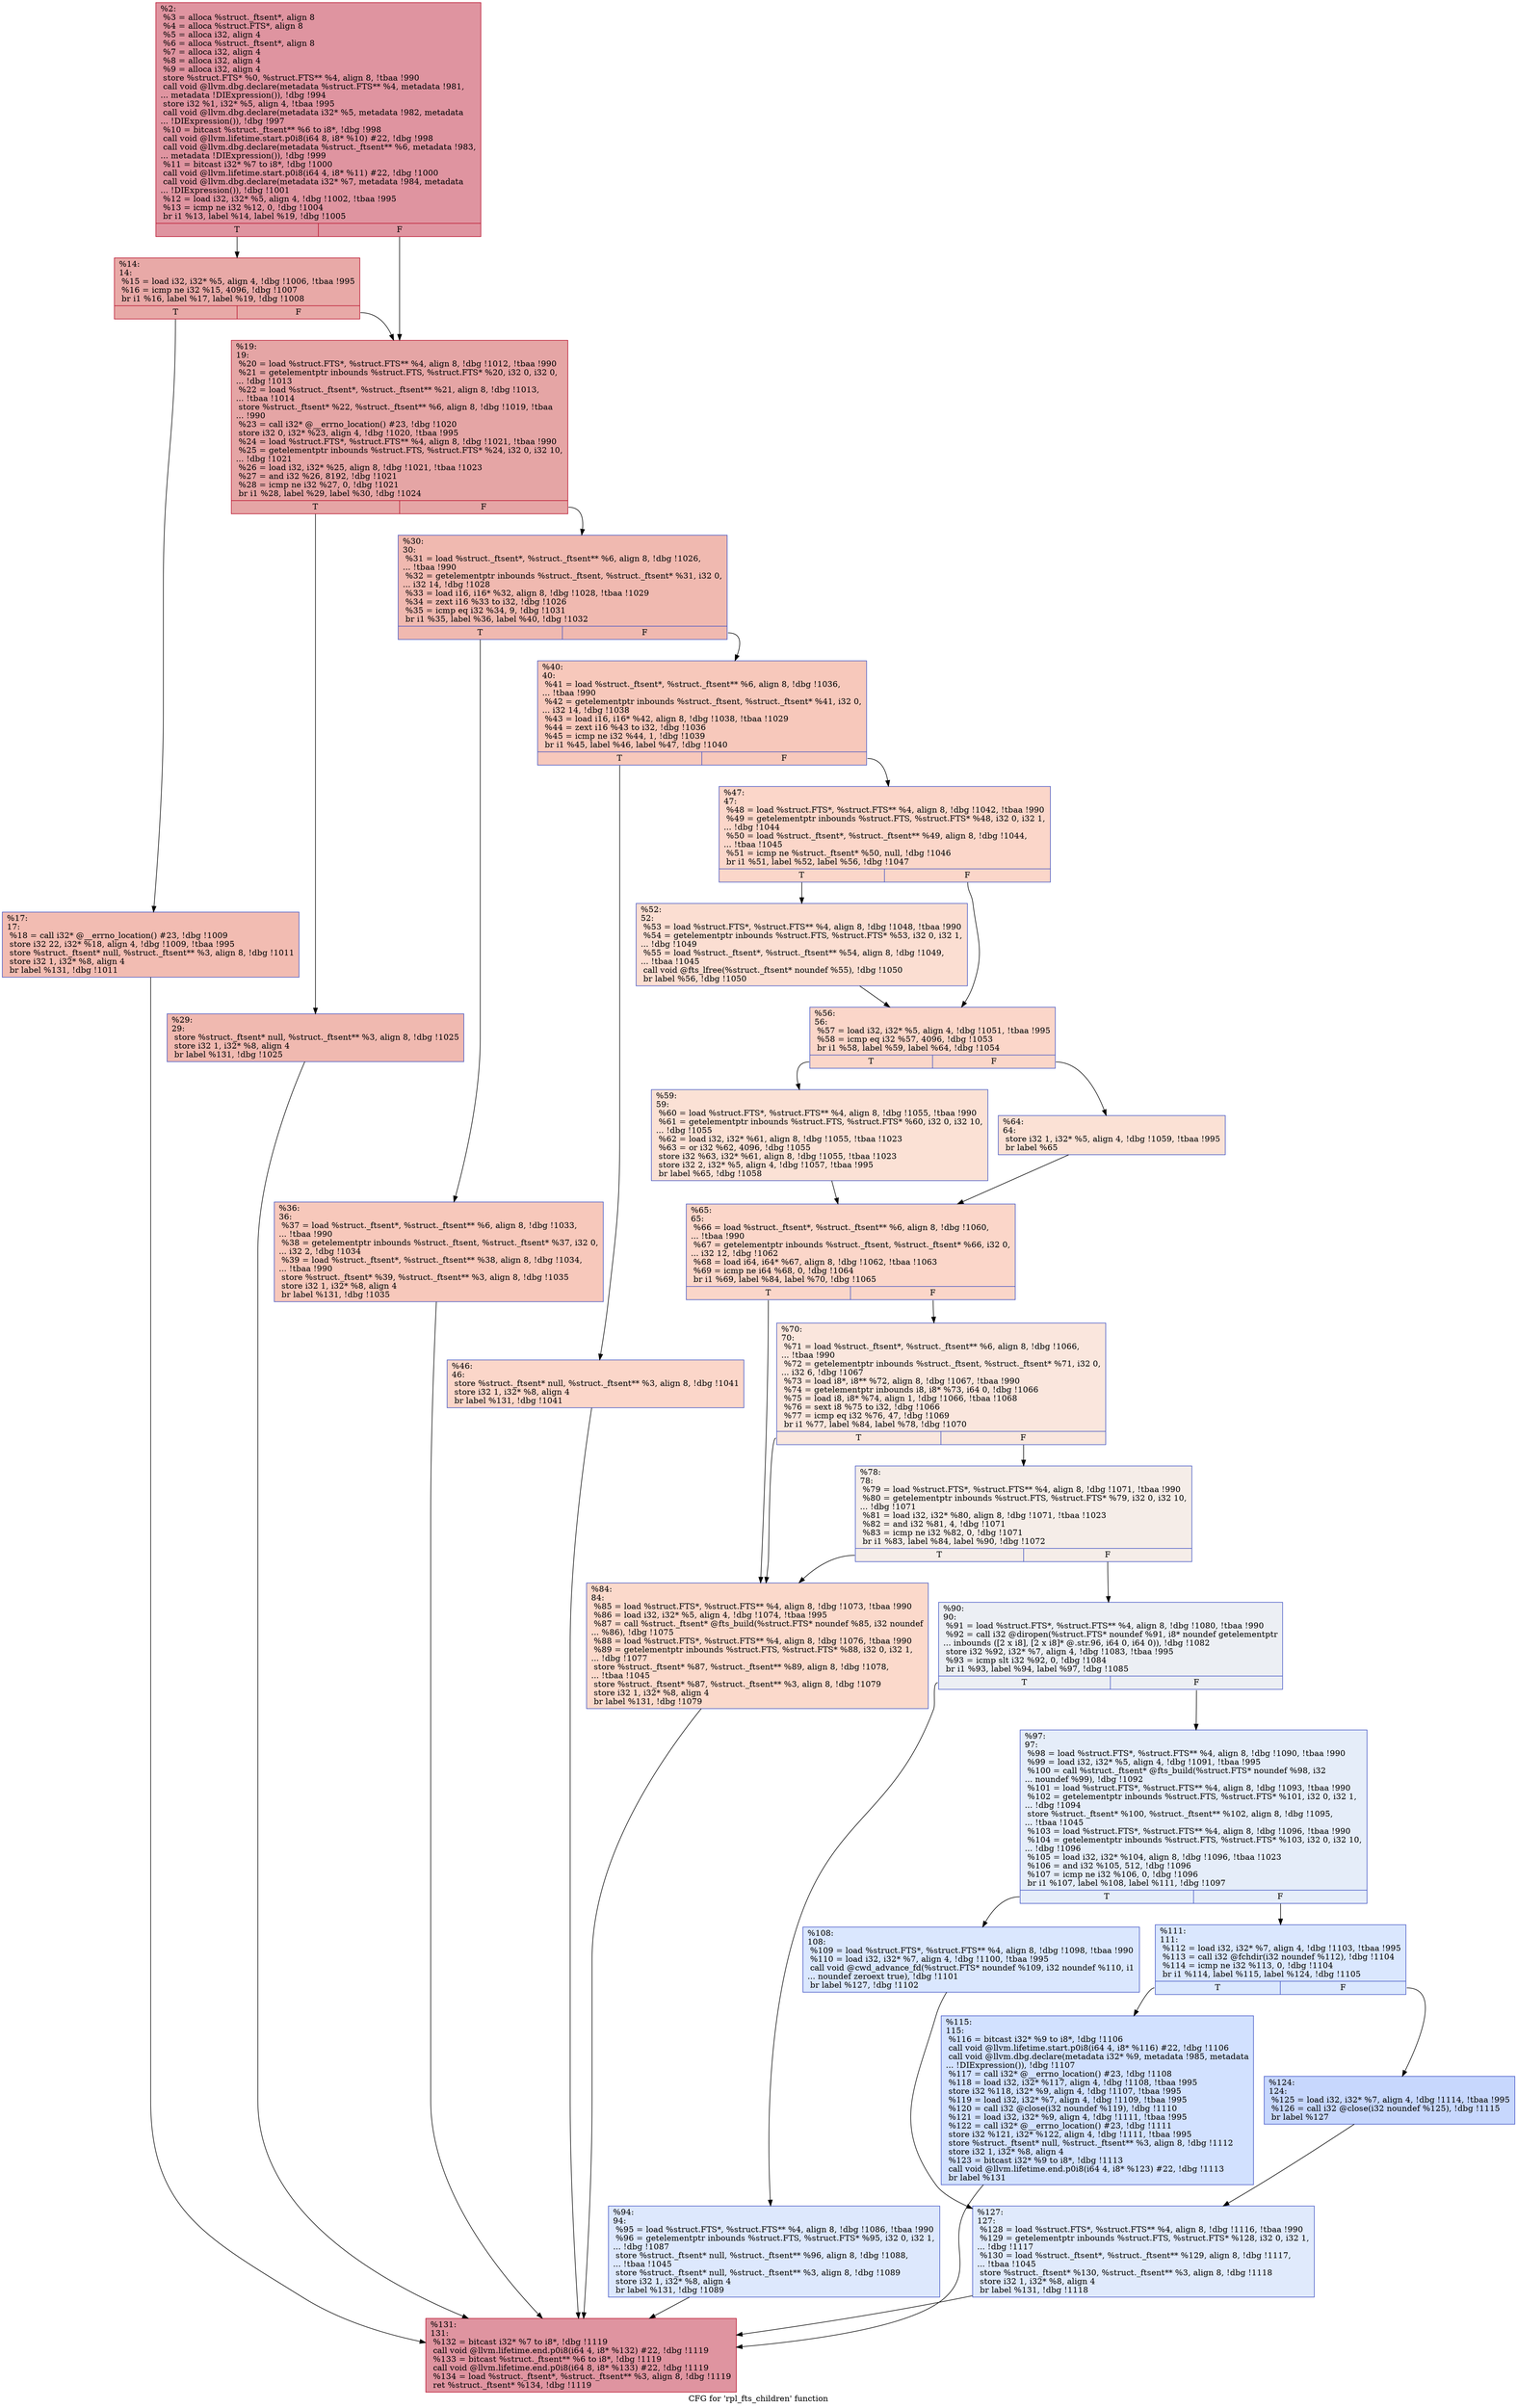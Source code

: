 digraph "CFG for 'rpl_fts_children' function" {
	label="CFG for 'rpl_fts_children' function";

	Node0x2479be0 [shape=record,color="#b70d28ff", style=filled, fillcolor="#b70d2870",label="{%2:\l  %3 = alloca %struct._ftsent*, align 8\l  %4 = alloca %struct.FTS*, align 8\l  %5 = alloca i32, align 4\l  %6 = alloca %struct._ftsent*, align 8\l  %7 = alloca i32, align 4\l  %8 = alloca i32, align 4\l  %9 = alloca i32, align 4\l  store %struct.FTS* %0, %struct.FTS** %4, align 8, !tbaa !990\l  call void @llvm.dbg.declare(metadata %struct.FTS** %4, metadata !981,\l... metadata !DIExpression()), !dbg !994\l  store i32 %1, i32* %5, align 4, !tbaa !995\l  call void @llvm.dbg.declare(metadata i32* %5, metadata !982, metadata\l... !DIExpression()), !dbg !997\l  %10 = bitcast %struct._ftsent** %6 to i8*, !dbg !998\l  call void @llvm.lifetime.start.p0i8(i64 8, i8* %10) #22, !dbg !998\l  call void @llvm.dbg.declare(metadata %struct._ftsent** %6, metadata !983,\l... metadata !DIExpression()), !dbg !999\l  %11 = bitcast i32* %7 to i8*, !dbg !1000\l  call void @llvm.lifetime.start.p0i8(i64 4, i8* %11) #22, !dbg !1000\l  call void @llvm.dbg.declare(metadata i32* %7, metadata !984, metadata\l... !DIExpression()), !dbg !1001\l  %12 = load i32, i32* %5, align 4, !dbg !1002, !tbaa !995\l  %13 = icmp ne i32 %12, 0, !dbg !1004\l  br i1 %13, label %14, label %19, !dbg !1005\l|{<s0>T|<s1>F}}"];
	Node0x2479be0:s0 -> Node0x247b9c0;
	Node0x2479be0:s1 -> Node0x247db00;
	Node0x247b9c0 [shape=record,color="#b70d28ff", style=filled, fillcolor="#ca3b3770",label="{%14:\l14:                                               \l  %15 = load i32, i32* %5, align 4, !dbg !1006, !tbaa !995\l  %16 = icmp ne i32 %15, 4096, !dbg !1007\l  br i1 %16, label %17, label %19, !dbg !1008\l|{<s0>T|<s1>F}}"];
	Node0x247b9c0:s0 -> Node0x247dab0;
	Node0x247b9c0:s1 -> Node0x247db00;
	Node0x247dab0 [shape=record,color="#3d50c3ff", style=filled, fillcolor="#e1675170",label="{%17:\l17:                                               \l  %18 = call i32* @__errno_location() #23, !dbg !1009\l  store i32 22, i32* %18, align 4, !dbg !1009, !tbaa !995\l  store %struct._ftsent* null, %struct._ftsent** %3, align 8, !dbg !1011\l  store i32 1, i32* %8, align 4\l  br label %131, !dbg !1011\l}"];
	Node0x247dab0 -> Node0x247e230;
	Node0x247db00 [shape=record,color="#b70d28ff", style=filled, fillcolor="#c5333470",label="{%19:\l19:                                               \l  %20 = load %struct.FTS*, %struct.FTS** %4, align 8, !dbg !1012, !tbaa !990\l  %21 = getelementptr inbounds %struct.FTS, %struct.FTS* %20, i32 0, i32 0,\l... !dbg !1013\l  %22 = load %struct._ftsent*, %struct._ftsent** %21, align 8, !dbg !1013,\l... !tbaa !1014\l  store %struct._ftsent* %22, %struct._ftsent** %6, align 8, !dbg !1019, !tbaa\l... !990\l  %23 = call i32* @__errno_location() #23, !dbg !1020\l  store i32 0, i32* %23, align 4, !dbg !1020, !tbaa !995\l  %24 = load %struct.FTS*, %struct.FTS** %4, align 8, !dbg !1021, !tbaa !990\l  %25 = getelementptr inbounds %struct.FTS, %struct.FTS* %24, i32 0, i32 10,\l... !dbg !1021\l  %26 = load i32, i32* %25, align 8, !dbg !1021, !tbaa !1023\l  %27 = and i32 %26, 8192, !dbg !1021\l  %28 = icmp ne i32 %27, 0, !dbg !1021\l  br i1 %28, label %29, label %30, !dbg !1024\l|{<s0>T|<s1>F}}"];
	Node0x247db00:s0 -> Node0x247db50;
	Node0x247db00:s1 -> Node0x247dba0;
	Node0x247db50 [shape=record,color="#3d50c3ff", style=filled, fillcolor="#de614d70",label="{%29:\l29:                                               \l  store %struct._ftsent* null, %struct._ftsent** %3, align 8, !dbg !1025\l  store i32 1, i32* %8, align 4\l  br label %131, !dbg !1025\l}"];
	Node0x247db50 -> Node0x247e230;
	Node0x247dba0 [shape=record,color="#3d50c3ff", style=filled, fillcolor="#de614d70",label="{%30:\l30:                                               \l  %31 = load %struct._ftsent*, %struct._ftsent** %6, align 8, !dbg !1026,\l... !tbaa !990\l  %32 = getelementptr inbounds %struct._ftsent, %struct._ftsent* %31, i32 0,\l... i32 14, !dbg !1028\l  %33 = load i16, i16* %32, align 8, !dbg !1028, !tbaa !1029\l  %34 = zext i16 %33 to i32, !dbg !1026\l  %35 = icmp eq i32 %34, 9, !dbg !1031\l  br i1 %35, label %36, label %40, !dbg !1032\l|{<s0>T|<s1>F}}"];
	Node0x247dba0:s0 -> Node0x247dbf0;
	Node0x247dba0:s1 -> Node0x247dc40;
	Node0x247dbf0 [shape=record,color="#3d50c3ff", style=filled, fillcolor="#ed836670",label="{%36:\l36:                                               \l  %37 = load %struct._ftsent*, %struct._ftsent** %6, align 8, !dbg !1033,\l... !tbaa !990\l  %38 = getelementptr inbounds %struct._ftsent, %struct._ftsent* %37, i32 0,\l... i32 2, !dbg !1034\l  %39 = load %struct._ftsent*, %struct._ftsent** %38, align 8, !dbg !1034,\l... !tbaa !990\l  store %struct._ftsent* %39, %struct._ftsent** %3, align 8, !dbg !1035\l  store i32 1, i32* %8, align 4\l  br label %131, !dbg !1035\l}"];
	Node0x247dbf0 -> Node0x247e230;
	Node0x247dc40 [shape=record,color="#3d50c3ff", style=filled, fillcolor="#ed836670",label="{%40:\l40:                                               \l  %41 = load %struct._ftsent*, %struct._ftsent** %6, align 8, !dbg !1036,\l... !tbaa !990\l  %42 = getelementptr inbounds %struct._ftsent, %struct._ftsent* %41, i32 0,\l... i32 14, !dbg !1038\l  %43 = load i16, i16* %42, align 8, !dbg !1038, !tbaa !1029\l  %44 = zext i16 %43 to i32, !dbg !1036\l  %45 = icmp ne i32 %44, 1, !dbg !1039\l  br i1 %45, label %46, label %47, !dbg !1040\l|{<s0>T|<s1>F}}"];
	Node0x247dc40:s0 -> Node0x247dc90;
	Node0x247dc40:s1 -> Node0x247dce0;
	Node0x247dc90 [shape=record,color="#3d50c3ff", style=filled, fillcolor="#f6a38570",label="{%46:\l46:                                               \l  store %struct._ftsent* null, %struct._ftsent** %3, align 8, !dbg !1041\l  store i32 1, i32* %8, align 4\l  br label %131, !dbg !1041\l}"];
	Node0x247dc90 -> Node0x247e230;
	Node0x247dce0 [shape=record,color="#3d50c3ff", style=filled, fillcolor="#f6a38570",label="{%47:\l47:                                               \l  %48 = load %struct.FTS*, %struct.FTS** %4, align 8, !dbg !1042, !tbaa !990\l  %49 = getelementptr inbounds %struct.FTS, %struct.FTS* %48, i32 0, i32 1,\l... !dbg !1044\l  %50 = load %struct._ftsent*, %struct._ftsent** %49, align 8, !dbg !1044,\l... !tbaa !1045\l  %51 = icmp ne %struct._ftsent* %50, null, !dbg !1046\l  br i1 %51, label %52, label %56, !dbg !1047\l|{<s0>T|<s1>F}}"];
	Node0x247dce0:s0 -> Node0x247dd30;
	Node0x247dce0:s1 -> Node0x247dd80;
	Node0x247dd30 [shape=record,color="#3d50c3ff", style=filled, fillcolor="#f7b59970",label="{%52:\l52:                                               \l  %53 = load %struct.FTS*, %struct.FTS** %4, align 8, !dbg !1048, !tbaa !990\l  %54 = getelementptr inbounds %struct.FTS, %struct.FTS* %53, i32 0, i32 1,\l... !dbg !1049\l  %55 = load %struct._ftsent*, %struct._ftsent** %54, align 8, !dbg !1049,\l... !tbaa !1045\l  call void @fts_lfree(%struct._ftsent* noundef %55), !dbg !1050\l  br label %56, !dbg !1050\l}"];
	Node0x247dd30 -> Node0x247dd80;
	Node0x247dd80 [shape=record,color="#3d50c3ff", style=filled, fillcolor="#f6a38570",label="{%56:\l56:                                               \l  %57 = load i32, i32* %5, align 4, !dbg !1051, !tbaa !995\l  %58 = icmp eq i32 %57, 4096, !dbg !1053\l  br i1 %58, label %59, label %64, !dbg !1054\l|{<s0>T|<s1>F}}"];
	Node0x247dd80:s0 -> Node0x247ddd0;
	Node0x247dd80:s1 -> Node0x247de20;
	Node0x247ddd0 [shape=record,color="#3d50c3ff", style=filled, fillcolor="#f7bca170",label="{%59:\l59:                                               \l  %60 = load %struct.FTS*, %struct.FTS** %4, align 8, !dbg !1055, !tbaa !990\l  %61 = getelementptr inbounds %struct.FTS, %struct.FTS* %60, i32 0, i32 10,\l... !dbg !1055\l  %62 = load i32, i32* %61, align 8, !dbg !1055, !tbaa !1023\l  %63 = or i32 %62, 4096, !dbg !1055\l  store i32 %63, i32* %61, align 8, !dbg !1055, !tbaa !1023\l  store i32 2, i32* %5, align 4, !dbg !1057, !tbaa !995\l  br label %65, !dbg !1058\l}"];
	Node0x247ddd0 -> Node0x247de70;
	Node0x247de20 [shape=record,color="#3d50c3ff", style=filled, fillcolor="#f7bca170",label="{%64:\l64:                                               \l  store i32 1, i32* %5, align 4, !dbg !1059, !tbaa !995\l  br label %65\l}"];
	Node0x247de20 -> Node0x247de70;
	Node0x247de70 [shape=record,color="#3d50c3ff", style=filled, fillcolor="#f6a38570",label="{%65:\l65:                                               \l  %66 = load %struct._ftsent*, %struct._ftsent** %6, align 8, !dbg !1060,\l... !tbaa !990\l  %67 = getelementptr inbounds %struct._ftsent, %struct._ftsent* %66, i32 0,\l... i32 12, !dbg !1062\l  %68 = load i64, i64* %67, align 8, !dbg !1062, !tbaa !1063\l  %69 = icmp ne i64 %68, 0, !dbg !1064\l  br i1 %69, label %84, label %70, !dbg !1065\l|{<s0>T|<s1>F}}"];
	Node0x247de70:s0 -> Node0x247df60;
	Node0x247de70:s1 -> Node0x247dec0;
	Node0x247dec0 [shape=record,color="#3d50c3ff", style=filled, fillcolor="#f3c7b170",label="{%70:\l70:                                               \l  %71 = load %struct._ftsent*, %struct._ftsent** %6, align 8, !dbg !1066,\l... !tbaa !990\l  %72 = getelementptr inbounds %struct._ftsent, %struct._ftsent* %71, i32 0,\l... i32 6, !dbg !1067\l  %73 = load i8*, i8** %72, align 8, !dbg !1067, !tbaa !990\l  %74 = getelementptr inbounds i8, i8* %73, i64 0, !dbg !1066\l  %75 = load i8, i8* %74, align 1, !dbg !1066, !tbaa !1068\l  %76 = sext i8 %75 to i32, !dbg !1066\l  %77 = icmp eq i32 %76, 47, !dbg !1069\l  br i1 %77, label %84, label %78, !dbg !1070\l|{<s0>T|<s1>F}}"];
	Node0x247dec0:s0 -> Node0x247df60;
	Node0x247dec0:s1 -> Node0x247df10;
	Node0x247df10 [shape=record,color="#3d50c3ff", style=filled, fillcolor="#e8d6cc70",label="{%78:\l78:                                               \l  %79 = load %struct.FTS*, %struct.FTS** %4, align 8, !dbg !1071, !tbaa !990\l  %80 = getelementptr inbounds %struct.FTS, %struct.FTS* %79, i32 0, i32 10,\l... !dbg !1071\l  %81 = load i32, i32* %80, align 8, !dbg !1071, !tbaa !1023\l  %82 = and i32 %81, 4, !dbg !1071\l  %83 = icmp ne i32 %82, 0, !dbg !1071\l  br i1 %83, label %84, label %90, !dbg !1072\l|{<s0>T|<s1>F}}"];
	Node0x247df10:s0 -> Node0x247df60;
	Node0x247df10:s1 -> Node0x247dfb0;
	Node0x247df60 [shape=record,color="#3d50c3ff", style=filled, fillcolor="#f7a88970",label="{%84:\l84:                                               \l  %85 = load %struct.FTS*, %struct.FTS** %4, align 8, !dbg !1073, !tbaa !990\l  %86 = load i32, i32* %5, align 4, !dbg !1074, !tbaa !995\l  %87 = call %struct._ftsent* @fts_build(%struct.FTS* noundef %85, i32 noundef\l... %86), !dbg !1075\l  %88 = load %struct.FTS*, %struct.FTS** %4, align 8, !dbg !1076, !tbaa !990\l  %89 = getelementptr inbounds %struct.FTS, %struct.FTS* %88, i32 0, i32 1,\l... !dbg !1077\l  store %struct._ftsent* %87, %struct._ftsent** %89, align 8, !dbg !1078,\l... !tbaa !1045\l  store %struct._ftsent* %87, %struct._ftsent** %3, align 8, !dbg !1079\l  store i32 1, i32* %8, align 4\l  br label %131, !dbg !1079\l}"];
	Node0x247df60 -> Node0x247e230;
	Node0x247dfb0 [shape=record,color="#3d50c3ff", style=filled, fillcolor="#d4dbe670",label="{%90:\l90:                                               \l  %91 = load %struct.FTS*, %struct.FTS** %4, align 8, !dbg !1080, !tbaa !990\l  %92 = call i32 @diropen(%struct.FTS* noundef %91, i8* noundef getelementptr\l... inbounds ([2 x i8], [2 x i8]* @.str.96, i64 0, i64 0)), !dbg !1082\l  store i32 %92, i32* %7, align 4, !dbg !1083, !tbaa !995\l  %93 = icmp slt i32 %92, 0, !dbg !1084\l  br i1 %93, label %94, label %97, !dbg !1085\l|{<s0>T|<s1>F}}"];
	Node0x247dfb0:s0 -> Node0x247e000;
	Node0x247dfb0:s1 -> Node0x247e050;
	Node0x247e000 [shape=record,color="#3d50c3ff", style=filled, fillcolor="#b2ccfb70",label="{%94:\l94:                                               \l  %95 = load %struct.FTS*, %struct.FTS** %4, align 8, !dbg !1086, !tbaa !990\l  %96 = getelementptr inbounds %struct.FTS, %struct.FTS* %95, i32 0, i32 1,\l... !dbg !1087\l  store %struct._ftsent* null, %struct._ftsent** %96, align 8, !dbg !1088,\l... !tbaa !1045\l  store %struct._ftsent* null, %struct._ftsent** %3, align 8, !dbg !1089\l  store i32 1, i32* %8, align 4\l  br label %131, !dbg !1089\l}"];
	Node0x247e000 -> Node0x247e230;
	Node0x247e050 [shape=record,color="#3d50c3ff", style=filled, fillcolor="#c5d6f270",label="{%97:\l97:                                               \l  %98 = load %struct.FTS*, %struct.FTS** %4, align 8, !dbg !1090, !tbaa !990\l  %99 = load i32, i32* %5, align 4, !dbg !1091, !tbaa !995\l  %100 = call %struct._ftsent* @fts_build(%struct.FTS* noundef %98, i32\l... noundef %99), !dbg !1092\l  %101 = load %struct.FTS*, %struct.FTS** %4, align 8, !dbg !1093, !tbaa !990\l  %102 = getelementptr inbounds %struct.FTS, %struct.FTS* %101, i32 0, i32 1,\l... !dbg !1094\l  store %struct._ftsent* %100, %struct._ftsent** %102, align 8, !dbg !1095,\l... !tbaa !1045\l  %103 = load %struct.FTS*, %struct.FTS** %4, align 8, !dbg !1096, !tbaa !990\l  %104 = getelementptr inbounds %struct.FTS, %struct.FTS* %103, i32 0, i32 10,\l... !dbg !1096\l  %105 = load i32, i32* %104, align 8, !dbg !1096, !tbaa !1023\l  %106 = and i32 %105, 512, !dbg !1096\l  %107 = icmp ne i32 %106, 0, !dbg !1096\l  br i1 %107, label %108, label %111, !dbg !1097\l|{<s0>T|<s1>F}}"];
	Node0x247e050:s0 -> Node0x247e0a0;
	Node0x247e050:s1 -> Node0x247e0f0;
	Node0x247e0a0 [shape=record,color="#3d50c3ff", style=filled, fillcolor="#abc8fd70",label="{%108:\l108:                                              \l  %109 = load %struct.FTS*, %struct.FTS** %4, align 8, !dbg !1098, !tbaa !990\l  %110 = load i32, i32* %7, align 4, !dbg !1100, !tbaa !995\l  call void @cwd_advance_fd(%struct.FTS* noundef %109, i32 noundef %110, i1\l... noundef zeroext true), !dbg !1101\l  br label %127, !dbg !1102\l}"];
	Node0x247e0a0 -> Node0x247e1e0;
	Node0x247e0f0 [shape=record,color="#3d50c3ff", style=filled, fillcolor="#abc8fd70",label="{%111:\l111:                                              \l  %112 = load i32, i32* %7, align 4, !dbg !1103, !tbaa !995\l  %113 = call i32 @fchdir(i32 noundef %112), !dbg !1104\l  %114 = icmp ne i32 %113, 0, !dbg !1104\l  br i1 %114, label %115, label %124, !dbg !1105\l|{<s0>T|<s1>F}}"];
	Node0x247e0f0:s0 -> Node0x247e140;
	Node0x247e0f0:s1 -> Node0x247e190;
	Node0x247e140 [shape=record,color="#3d50c3ff", style=filled, fillcolor="#9abbff70",label="{%115:\l115:                                              \l  %116 = bitcast i32* %9 to i8*, !dbg !1106\l  call void @llvm.lifetime.start.p0i8(i64 4, i8* %116) #22, !dbg !1106\l  call void @llvm.dbg.declare(metadata i32* %9, metadata !985, metadata\l... !DIExpression()), !dbg !1107\l  %117 = call i32* @__errno_location() #23, !dbg !1108\l  %118 = load i32, i32* %117, align 4, !dbg !1108, !tbaa !995\l  store i32 %118, i32* %9, align 4, !dbg !1107, !tbaa !995\l  %119 = load i32, i32* %7, align 4, !dbg !1109, !tbaa !995\l  %120 = call i32 @close(i32 noundef %119), !dbg !1110\l  %121 = load i32, i32* %9, align 4, !dbg !1111, !tbaa !995\l  %122 = call i32* @__errno_location() #23, !dbg !1111\l  store i32 %121, i32* %122, align 4, !dbg !1111, !tbaa !995\l  store %struct._ftsent* null, %struct._ftsent** %3, align 8, !dbg !1112\l  store i32 1, i32* %8, align 4\l  %123 = bitcast i32* %9 to i8*, !dbg !1113\l  call void @llvm.lifetime.end.p0i8(i64 4, i8* %123) #22, !dbg !1113\l  br label %131\l}"];
	Node0x247e140 -> Node0x247e230;
	Node0x247e190 [shape=record,color="#3d50c3ff", style=filled, fillcolor="#81a4fb70",label="{%124:\l124:                                              \l  %125 = load i32, i32* %7, align 4, !dbg !1114, !tbaa !995\l  %126 = call i32 @close(i32 noundef %125), !dbg !1115\l  br label %127\l}"];
	Node0x247e190 -> Node0x247e1e0;
	Node0x247e1e0 [shape=record,color="#3d50c3ff", style=filled, fillcolor="#b9d0f970",label="{%127:\l127:                                              \l  %128 = load %struct.FTS*, %struct.FTS** %4, align 8, !dbg !1116, !tbaa !990\l  %129 = getelementptr inbounds %struct.FTS, %struct.FTS* %128, i32 0, i32 1,\l... !dbg !1117\l  %130 = load %struct._ftsent*, %struct._ftsent** %129, align 8, !dbg !1117,\l... !tbaa !1045\l  store %struct._ftsent* %130, %struct._ftsent** %3, align 8, !dbg !1118\l  store i32 1, i32* %8, align 4\l  br label %131, !dbg !1118\l}"];
	Node0x247e1e0 -> Node0x247e230;
	Node0x247e230 [shape=record,color="#b70d28ff", style=filled, fillcolor="#b70d2870",label="{%131:\l131:                                              \l  %132 = bitcast i32* %7 to i8*, !dbg !1119\l  call void @llvm.lifetime.end.p0i8(i64 4, i8* %132) #22, !dbg !1119\l  %133 = bitcast %struct._ftsent** %6 to i8*, !dbg !1119\l  call void @llvm.lifetime.end.p0i8(i64 8, i8* %133) #22, !dbg !1119\l  %134 = load %struct._ftsent*, %struct._ftsent** %3, align 8, !dbg !1119\l  ret %struct._ftsent* %134, !dbg !1119\l}"];
}
